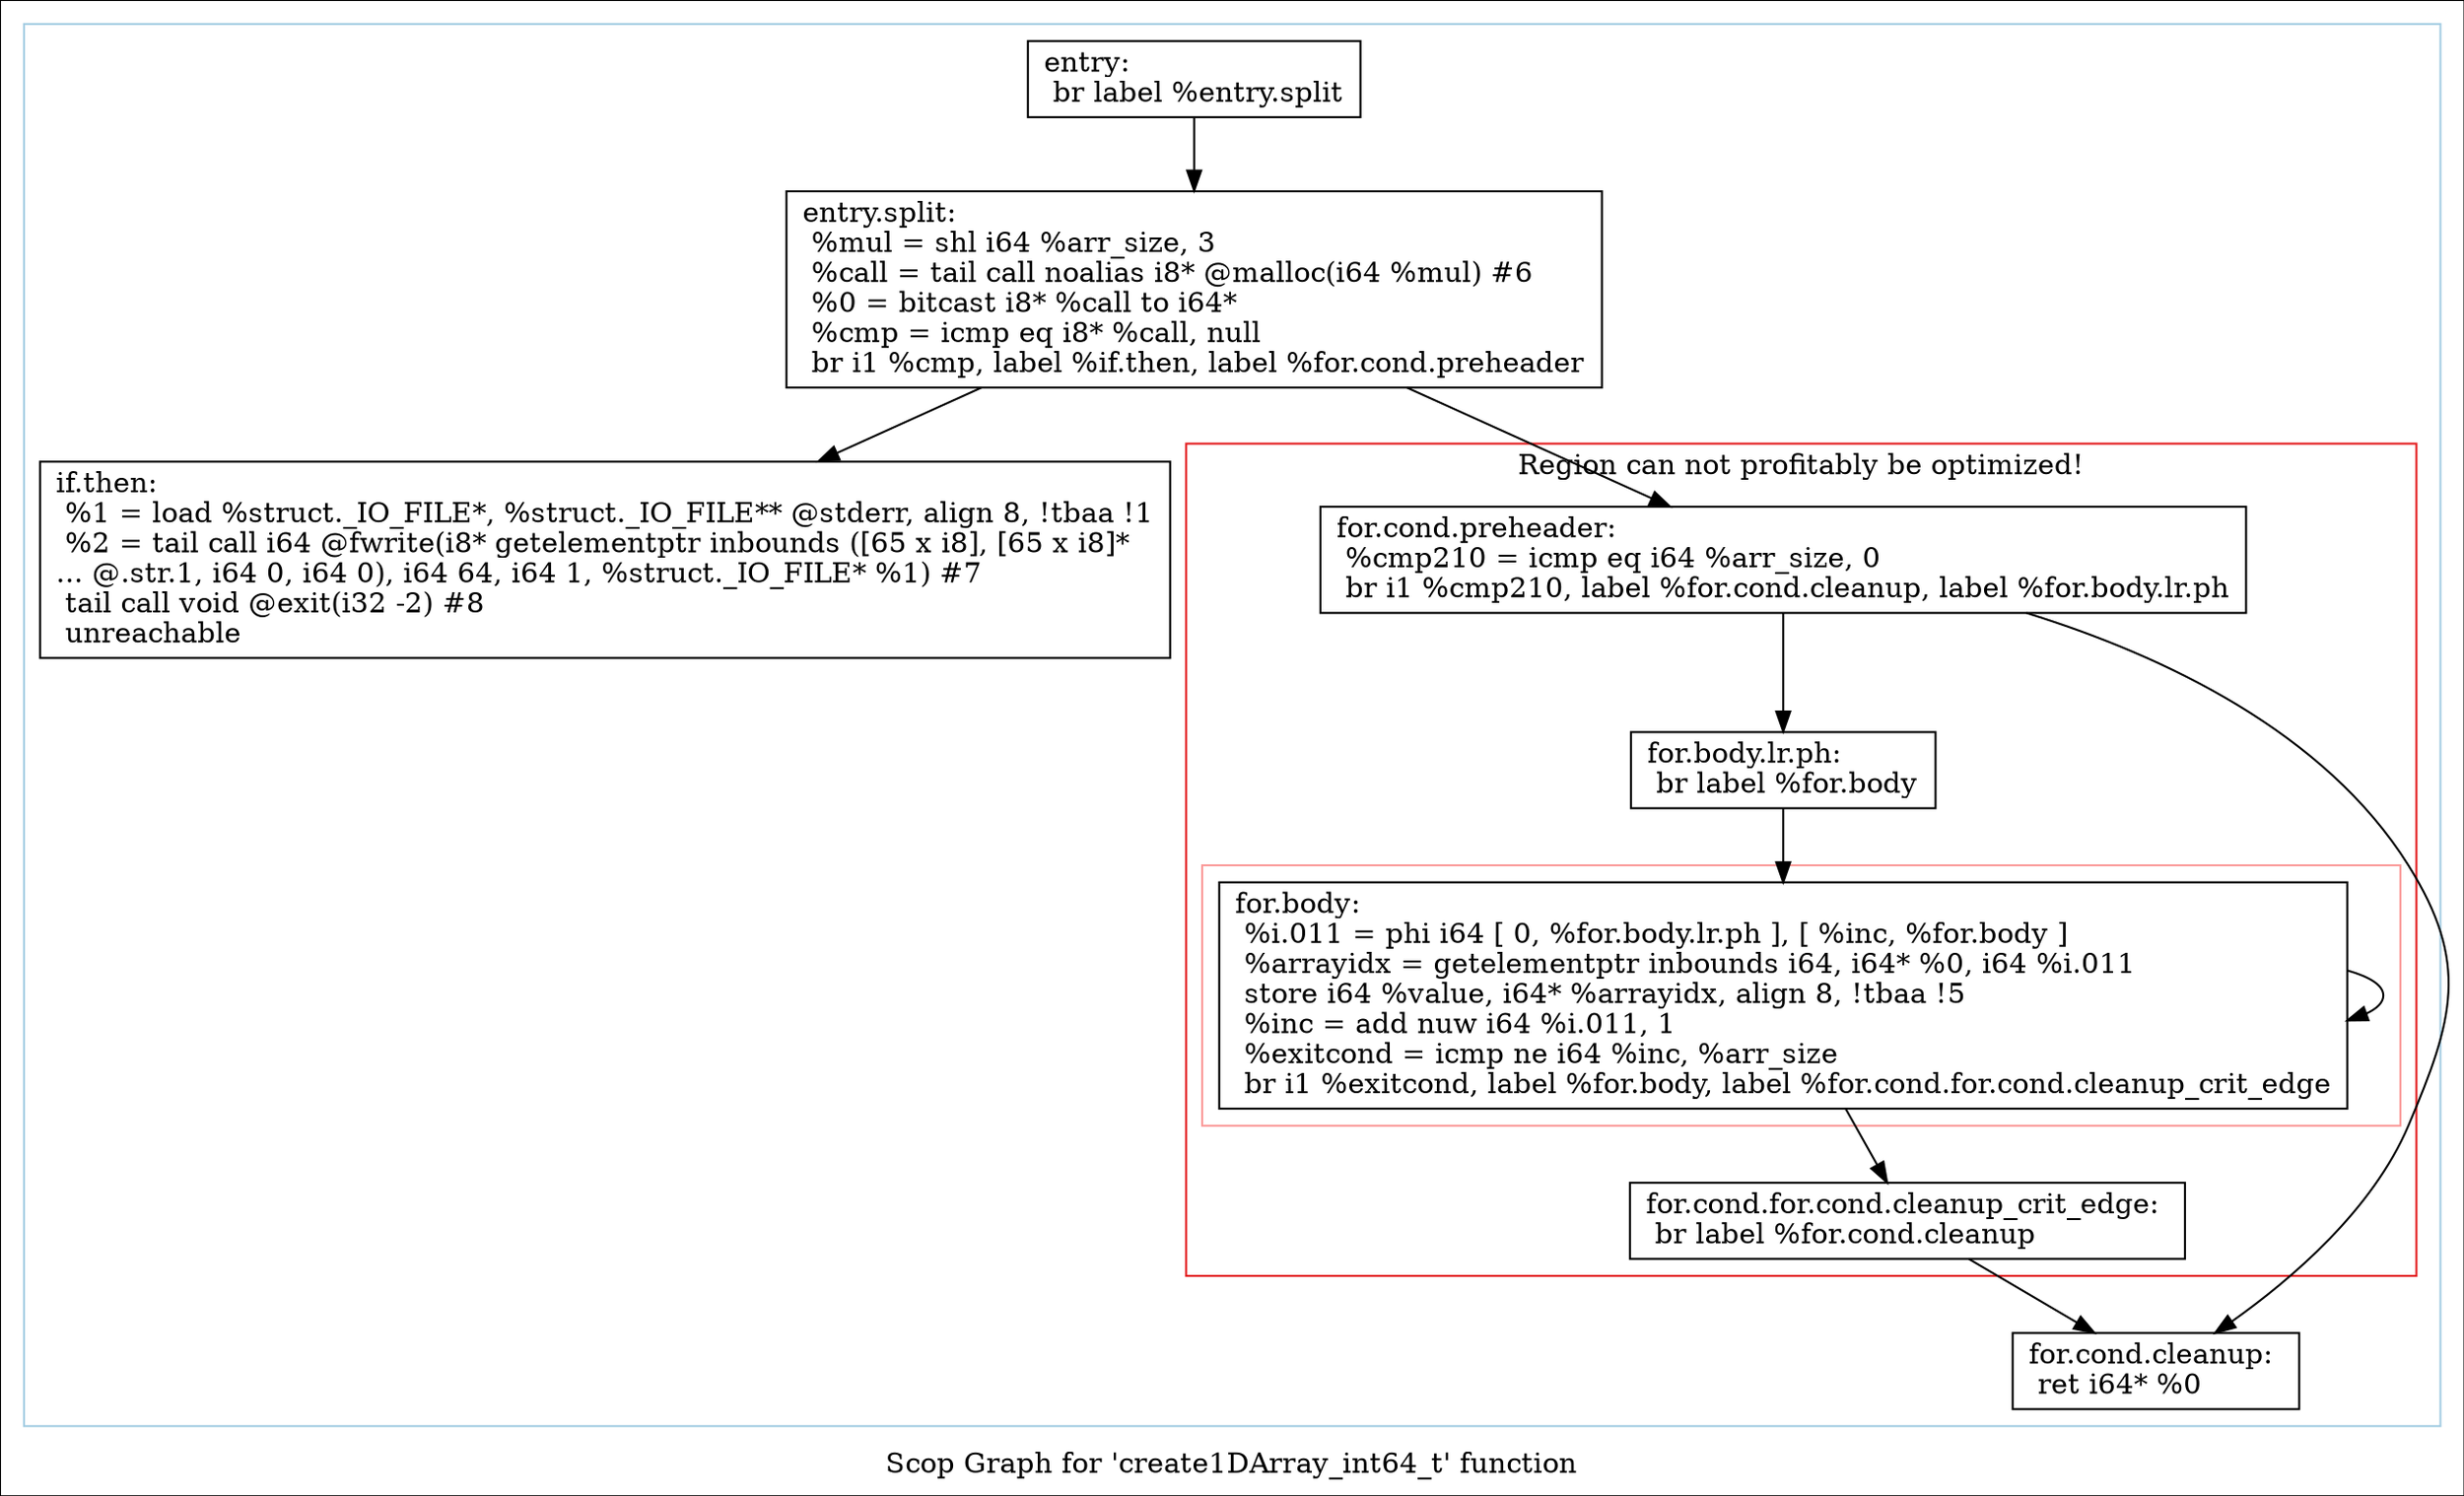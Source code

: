 digraph "Scop Graph for 'create1DArray_int64_t' function" {
	label="Scop Graph for 'create1DArray_int64_t' function";

	Node0xbff5790 [shape=record,label="{entry:\l  br label %entry.split\l}"];
	Node0xbff5790 -> Node0xc0214f0;
	Node0xc0214f0 [shape=record,label="{entry.split:                                      \l  %mul = shl i64 %arr_size, 3\l  %call = tail call noalias i8* @malloc(i64 %mul) #6\l  %0 = bitcast i8* %call to i64*\l  %cmp = icmp eq i8* %call, null\l  br i1 %cmp, label %if.then, label %for.cond.preheader\l}"];
	Node0xc0214f0 -> Node0xbfe1830;
	Node0xc0214f0 -> Node0xbff2220;
	Node0xbfe1830 [shape=record,label="{if.then:                                          \l  %1 = load %struct._IO_FILE*, %struct._IO_FILE** @stderr, align 8, !tbaa !1\l  %2 = tail call i64 @fwrite(i8* getelementptr inbounds ([65 x i8], [65 x i8]*\l... @.str.1, i64 0, i64 0), i64 64, i64 1, %struct._IO_FILE* %1) #7\l  tail call void @exit(i32 -2) #8\l  unreachable\l}"];
	Node0xbff2220 [shape=record,label="{for.cond.preheader:                               \l  %cmp210 = icmp eq i64 %arr_size, 0\l  br i1 %cmp210, label %for.cond.cleanup, label %for.body.lr.ph\l}"];
	Node0xbff2220 -> Node0xbfed2b0;
	Node0xbff2220 -> Node0xbfe1810;
	Node0xbfed2b0 [shape=record,label="{for.cond.cleanup:                                 \l  ret i64* %0\l}"];
	Node0xbfe1810 [shape=record,label="{for.body.lr.ph:                                   \l  br label %for.body\l}"];
	Node0xbfe1810 -> Node0xc017990;
	Node0xc017990 [shape=record,label="{for.body:                                         \l  %i.011 = phi i64 [ 0, %for.body.lr.ph ], [ %inc, %for.body ]\l  %arrayidx = getelementptr inbounds i64, i64* %0, i64 %i.011\l  store i64 %value, i64* %arrayidx, align 8, !tbaa !5\l  %inc = add nuw i64 %i.011, 1\l  %exitcond = icmp ne i64 %inc, %arr_size\l  br i1 %exitcond, label %for.body, label %for.cond.for.cond.cleanup_crit_edge\l}"];
	Node0xc017990 -> Node0xc017990[constraint=false];
	Node0xc017990 -> Node0xc0179b0;
	Node0xc0179b0 [shape=record,label="{for.cond.for.cond.cleanup_crit_edge:              \l  br label %for.cond.cleanup\l}"];
	Node0xc0179b0 -> Node0xbfed2b0;
	colorscheme = "paired12"
        subgraph cluster_0xc011e50 {
          label = "";
          style = solid;
          color = 1
          subgraph cluster_0xc013500 {
            label = "Region can not profitably be optimized!";
            style = solid;
            color = 6
            subgraph cluster_0xbff1ab0 {
              label = "";
              style = solid;
              color = 5
              Node0xc017990;
            }
            Node0xbff2220;
            Node0xbfe1810;
            Node0xc0179b0;
          }
          Node0xbff5790;
          Node0xc0214f0;
          Node0xbfe1830;
          Node0xbfed2b0;
        }
}
